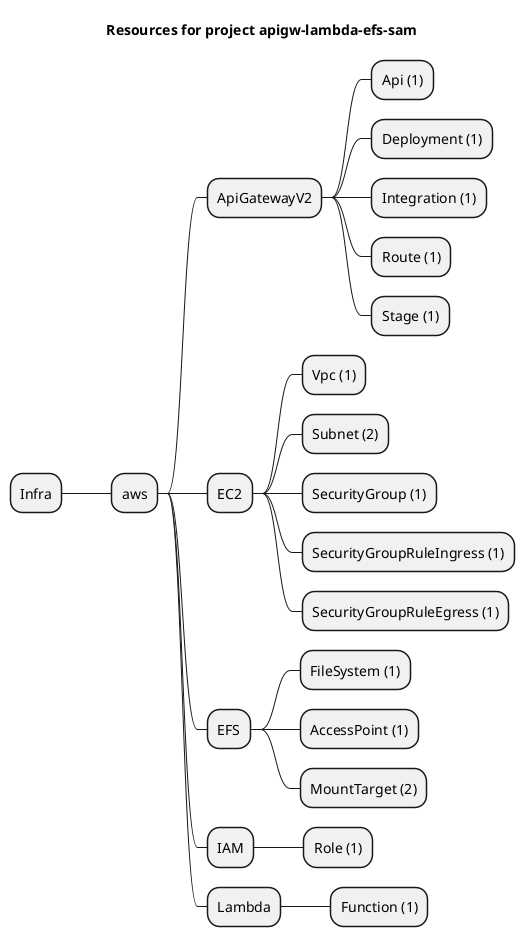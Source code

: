 @startmindmap
title Resources for project apigw-lambda-efs-sam
skinparam monochrome true
+ Infra
++ aws
+++ ApiGatewayV2
++++ Api (1)
++++ Deployment (1)
++++ Integration (1)
++++ Route (1)
++++ Stage (1)
+++ EC2
++++ Vpc (1)
++++ Subnet (2)
++++ SecurityGroup (1)
++++ SecurityGroupRuleIngress (1)
++++ SecurityGroupRuleEgress (1)
+++ EFS
++++ FileSystem (1)
++++ AccessPoint (1)
++++ MountTarget (2)
+++ IAM
++++ Role (1)
+++ Lambda
++++ Function (1)
@endmindmap